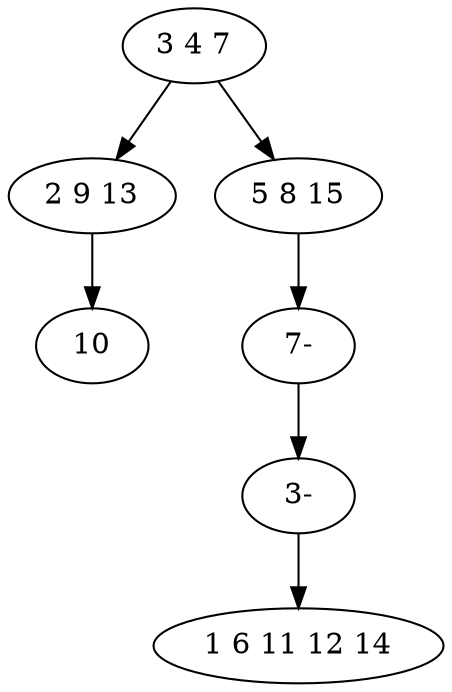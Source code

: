 digraph true_tree {
	"0" -> "1"
	"0" -> "2"
	"2" -> "5"
	"1" -> "4"
	"5" -> "6"
	"6" -> "3"
	"0" [label="3 4 7"];
	"1" [label="2 9 13"];
	"2" [label="5 8 15"];
	"3" [label="1 6 11 12 14"];
	"4" [label="10"];
	"5" [label="7-"];
	"6" [label="3-"];
}
